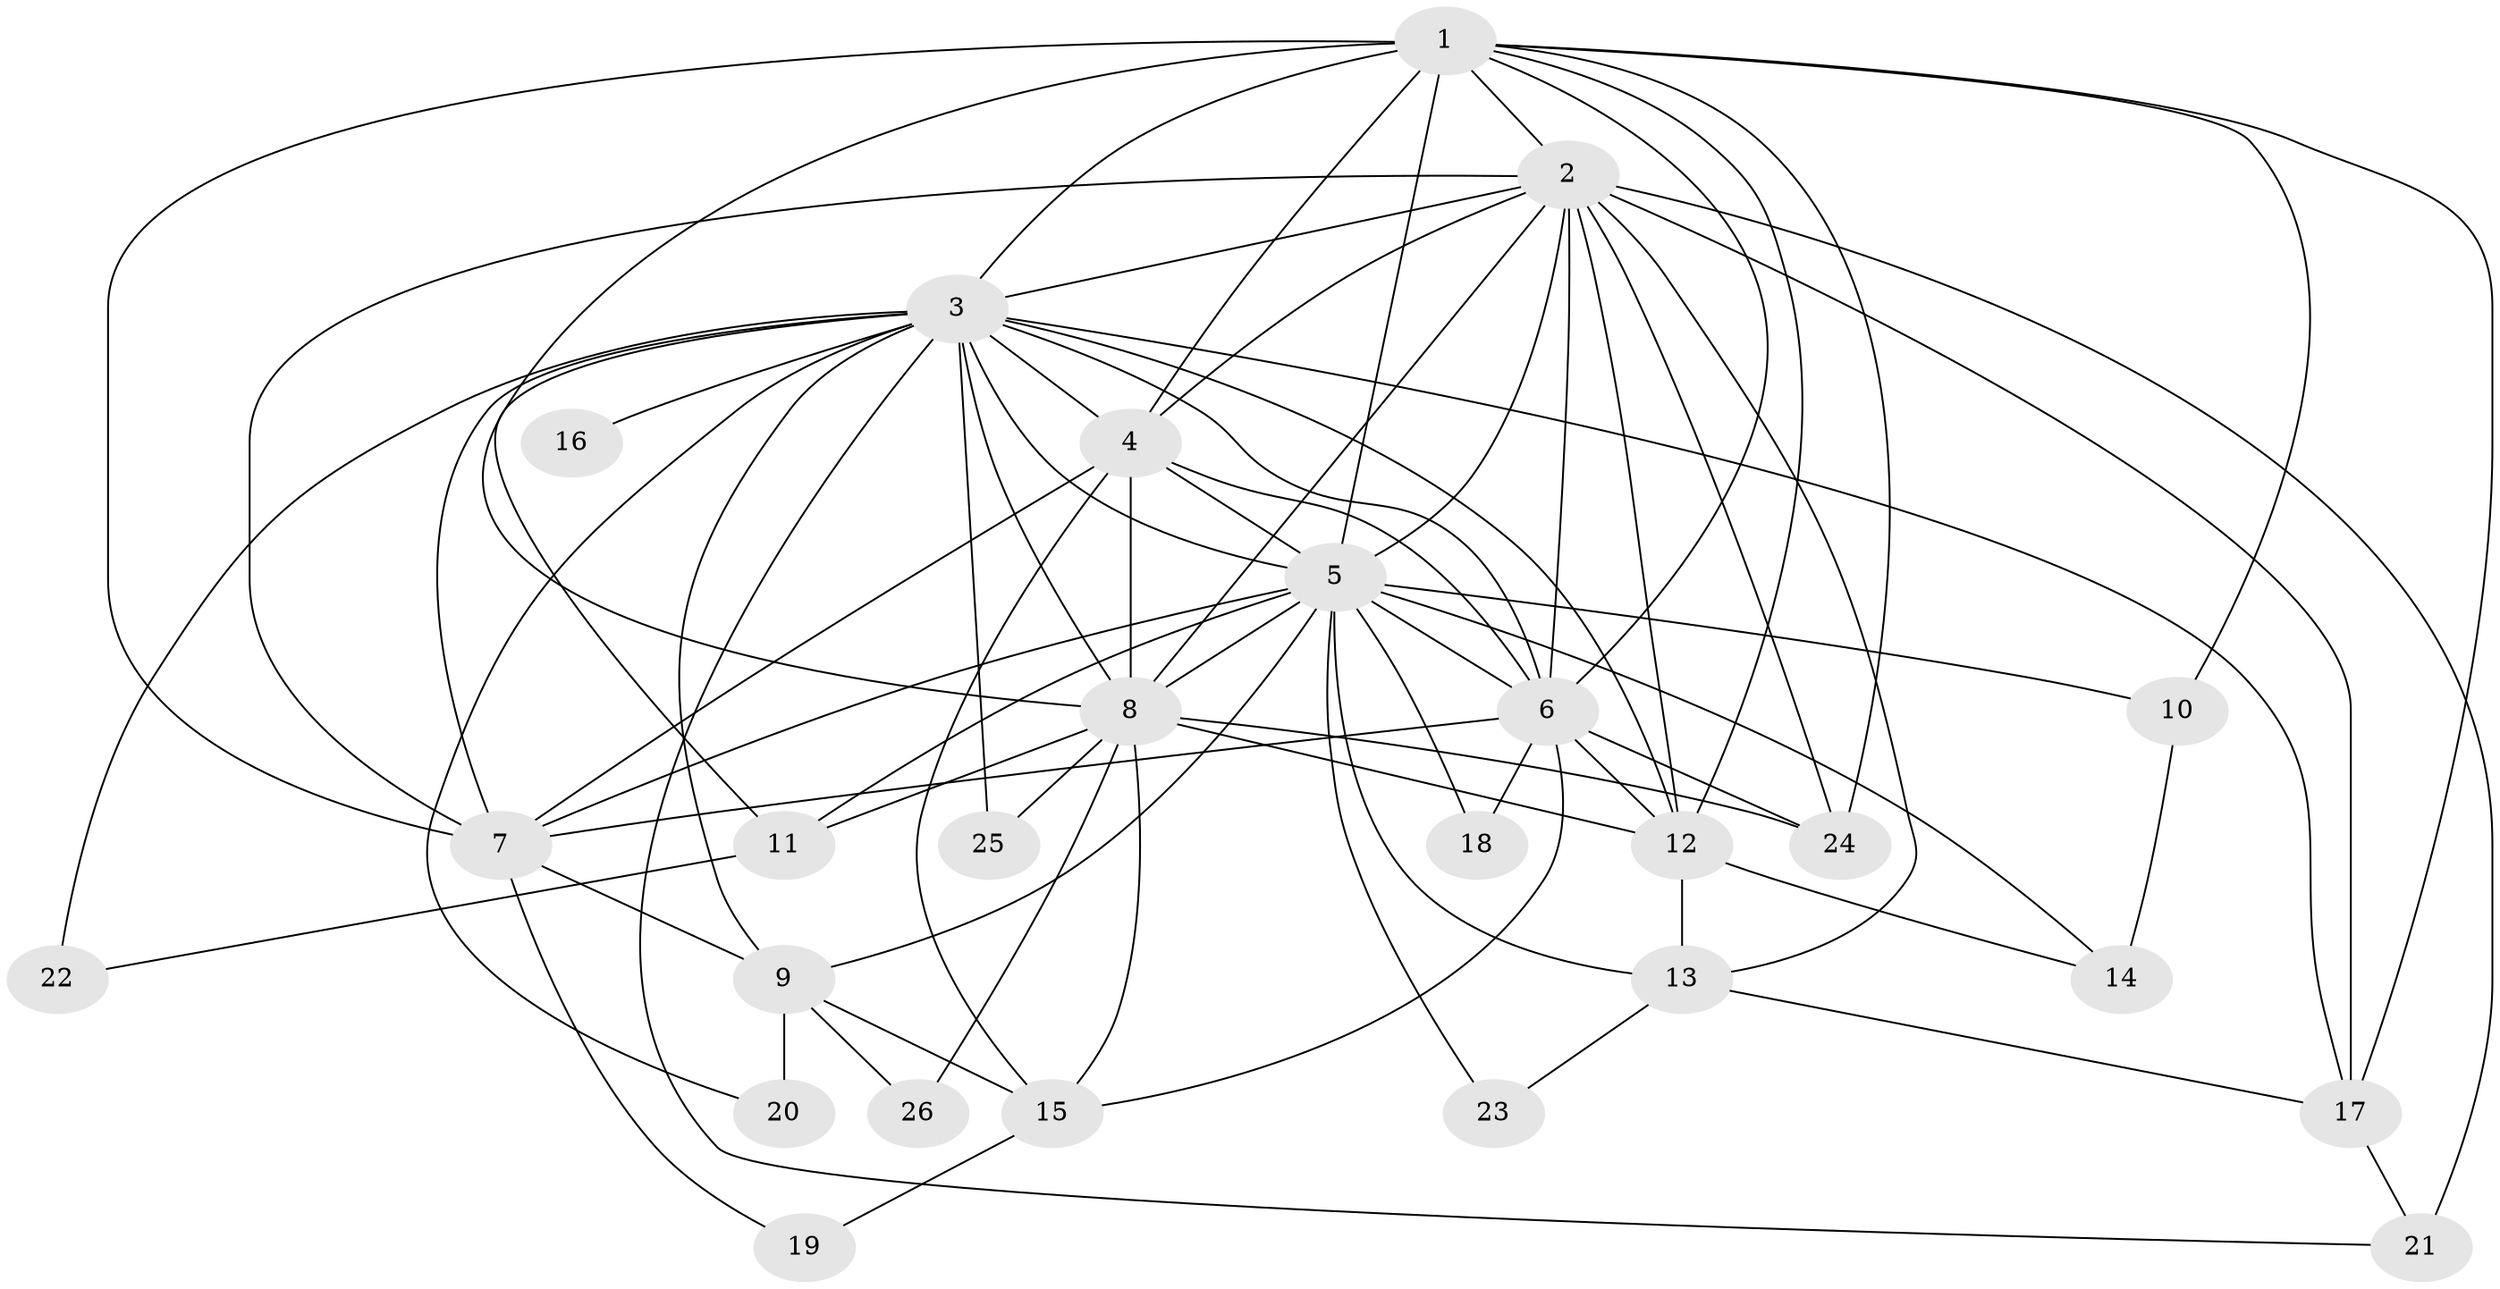 // original degree distribution, {13: 0.03076923076923077, 15: 0.03076923076923077, 23: 0.015384615384615385, 17: 0.015384615384615385, 21: 0.03076923076923077, 20: 0.015384615384615385, 12: 0.015384615384615385, 2: 0.5076923076923077, 3: 0.24615384615384617, 4: 0.06153846153846154, 5: 0.03076923076923077}
// Generated by graph-tools (version 1.1) at 2025/49/03/04/25 22:49:43]
// undirected, 26 vertices, 75 edges
graph export_dot {
  node [color=gray90,style=filled];
  1;
  2;
  3;
  4;
  5;
  6;
  7;
  8;
  9;
  10;
  11;
  12;
  13;
  14;
  15;
  16;
  17;
  18;
  19;
  20;
  21;
  22;
  23;
  24;
  25;
  26;
  1 -- 2 [weight=4.0];
  1 -- 3 [weight=2.0];
  1 -- 4 [weight=3.0];
  1 -- 5 [weight=3.0];
  1 -- 6 [weight=2.0];
  1 -- 7 [weight=4.0];
  1 -- 8 [weight=2.0];
  1 -- 10 [weight=2.0];
  1 -- 12 [weight=2.0];
  1 -- 17 [weight=1.0];
  1 -- 24 [weight=1.0];
  2 -- 3 [weight=2.0];
  2 -- 4 [weight=2.0];
  2 -- 5 [weight=2.0];
  2 -- 6 [weight=2.0];
  2 -- 7 [weight=4.0];
  2 -- 8 [weight=1.0];
  2 -- 12 [weight=1.0];
  2 -- 13 [weight=2.0];
  2 -- 17 [weight=3.0];
  2 -- 21 [weight=2.0];
  2 -- 24 [weight=1.0];
  3 -- 4 [weight=2.0];
  3 -- 5 [weight=1.0];
  3 -- 6 [weight=1.0];
  3 -- 7 [weight=2.0];
  3 -- 8 [weight=2.0];
  3 -- 9 [weight=1.0];
  3 -- 11 [weight=1.0];
  3 -- 12 [weight=1.0];
  3 -- 16 [weight=1.0];
  3 -- 17 [weight=1.0];
  3 -- 20 [weight=1.0];
  3 -- 21 [weight=1.0];
  3 -- 22 [weight=1.0];
  3 -- 25 [weight=1.0];
  4 -- 5 [weight=1.0];
  4 -- 6 [weight=1.0];
  4 -- 7 [weight=2.0];
  4 -- 8 [weight=9.0];
  4 -- 15 [weight=1.0];
  5 -- 6 [weight=1.0];
  5 -- 7 [weight=2.0];
  5 -- 8 [weight=1.0];
  5 -- 9 [weight=2.0];
  5 -- 10 [weight=1.0];
  5 -- 11 [weight=1.0];
  5 -- 13 [weight=2.0];
  5 -- 14 [weight=1.0];
  5 -- 18 [weight=2.0];
  5 -- 23 [weight=1.0];
  6 -- 7 [weight=3.0];
  6 -- 12 [weight=7.0];
  6 -- 15 [weight=1.0];
  6 -- 18 [weight=1.0];
  6 -- 24 [weight=1.0];
  7 -- 9 [weight=3.0];
  7 -- 19 [weight=1.0];
  8 -- 11 [weight=1.0];
  8 -- 12 [weight=2.0];
  8 -- 15 [weight=1.0];
  8 -- 24 [weight=1.0];
  8 -- 25 [weight=1.0];
  8 -- 26 [weight=1.0];
  9 -- 15 [weight=1.0];
  9 -- 20 [weight=1.0];
  9 -- 26 [weight=1.0];
  10 -- 14 [weight=1.0];
  11 -- 22 [weight=1.0];
  12 -- 13 [weight=1.0];
  12 -- 14 [weight=1.0];
  13 -- 17 [weight=1.0];
  13 -- 23 [weight=1.0];
  15 -- 19 [weight=1.0];
  17 -- 21 [weight=1.0];
}
